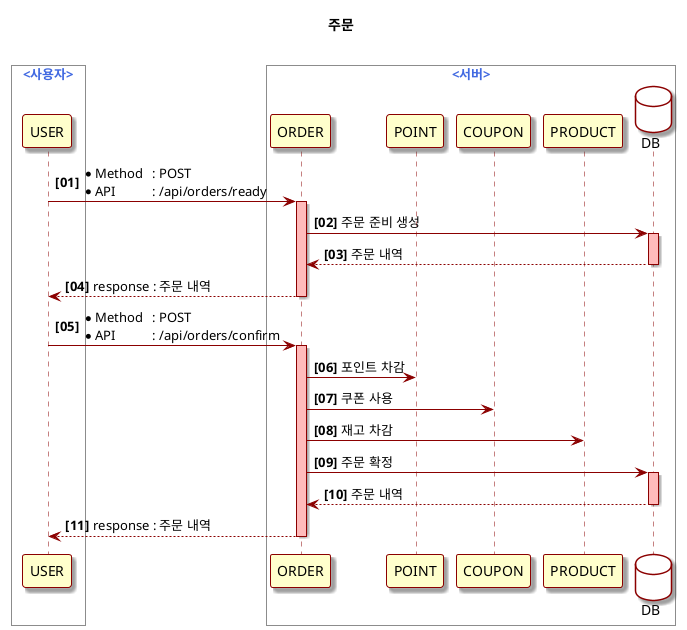@startuml

!define SHOW_NOTE ' 노트 표시 여부 ( 비활성화 시 주석 처리 ) '
Title 주문 \n\

'---------------------------------------------------
' 스킨 정의
'---------------------------------------------------

skinparam Shadowing true

'skinparam arrow {
'  FontName Consolas
'  FontSize 10
'}

skinparam participant {
  BackgroundColor BUSINESS
  BorderColor DARKRED
  BorderThickness 1
}

skinparam database {
  BackgroundColor DATABASE
  BorderColor DARKRED
}

skinparam actor {
  BackgroundColor ACTOR
  BorderColor DARKRED
  BorderThickness 2
}

skinparam sequence {
  ArrowColor DARKRED
  LifeLineBorderColor DARKRED
  BoxBackgroundColor WHITE
  BoxFontColor RoyalBlue
  LifeLineBackgroundColor #FFBBBB
}

skinparam note {
  BackgroundColor GOLD
  BorderThickness 1
  FontSize 8
}

'=====================================
'링크 되지 않응 항목 숨김
'=====================================
hide unlinked

' 리턴 메시지 박스 위치 ( 아래 )
skinparam responseMessageBelowArrow true
' 자동 넘버링
autonumber "<B>[00]"

'---------------------------------------------------
' 객체 정의
'---------------------------------------------------
!pragma teoz true

box "<사용자>"
  participant "USER"             as USER
end box
box "<서버>"
    participant "ORDER"           as ORDER
    participant "POINT"           as POINT
    participant "COUPON"           as COUPON
    participant "PRODUCT"           as PRODUCT
    database    "DB"                as DB
end box

'---------------------------------------------------
' OwnerGW Sequence Diagram v.0.0.0.1
'---------------------------------------------------

USER -> ORDER : * Method\t : POST \n* API\t\t : /api/orders/ready

ACTIVATE ORDER

  ORDER -> DB : 주문 준비 생성
  ACTIVATE DB

  return 주문 내역

return response : 주문 내역

USER -> ORDER : * Method\t : POST \n* API\t\t : /api/orders/confirm

    ACTIVATE ORDER
        ORDER -> POINT : 포인트 차감
        ORDER -> COUPON : 쿠폰 사용
        ORDER -> PRODUCT : 재고 차감
        ORDER -> DB : 주문 확정
        ACTIVATE DB

    return 주문 내역

return response : 주문 내역

@enduml
